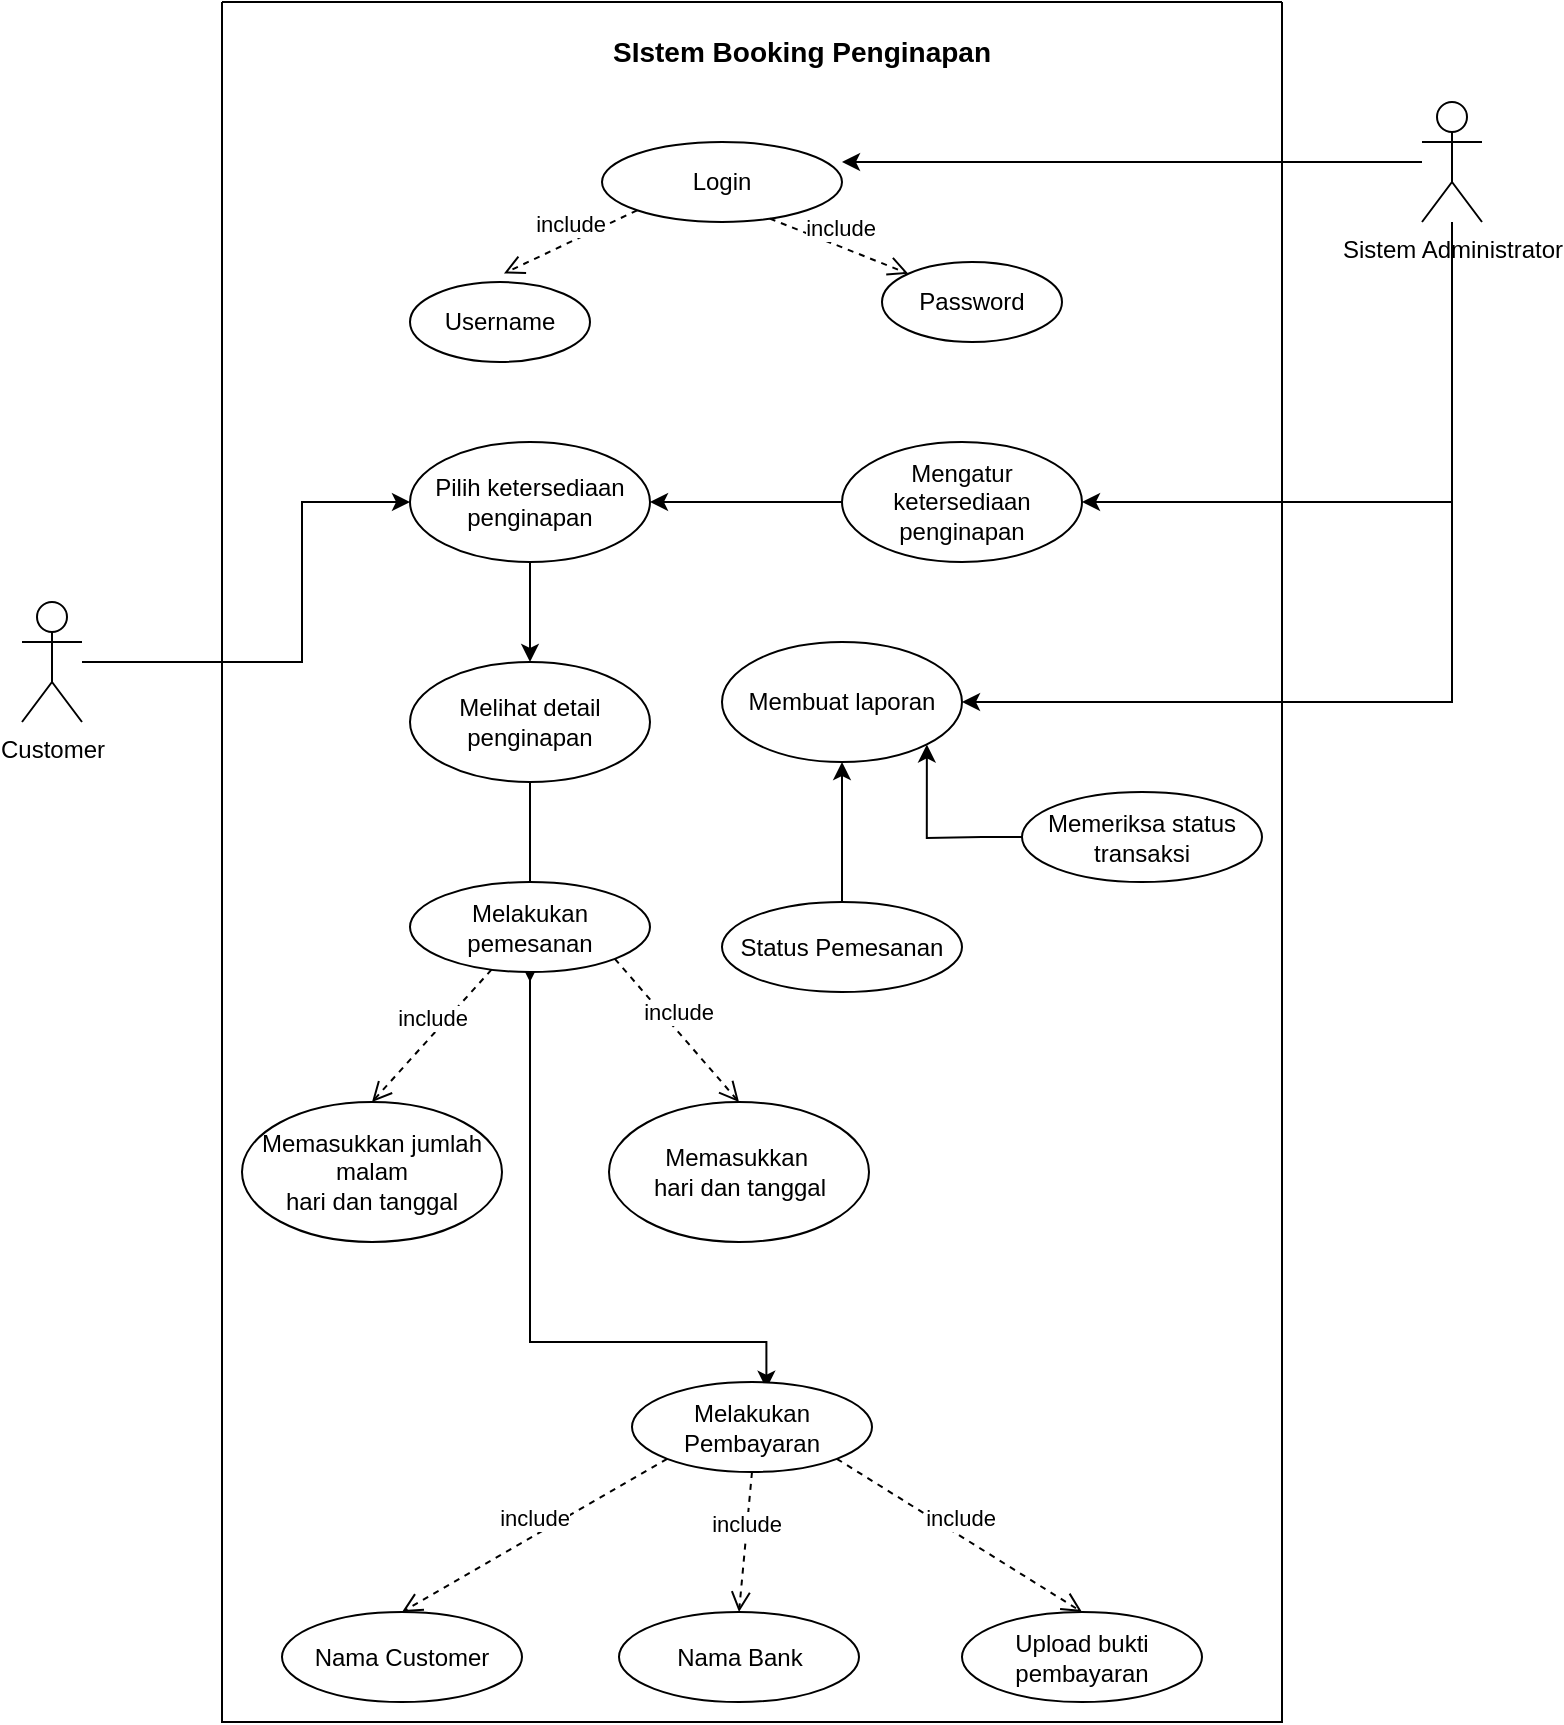 <mxfile version="15.7.3" type="github">
  <diagram id="5w2Dj1mCmY0rpLRGhdr2" name="Page-1">
    <mxGraphModel dx="1542" dy="860" grid="1" gridSize="10" guides="1" tooltips="1" connect="1" arrows="1" fold="1" page="1" pageScale="1" pageWidth="827" pageHeight="1169" math="0" shadow="0">
      <root>
        <mxCell id="0" />
        <mxCell id="1" parent="0" />
        <mxCell id="YnXqTPXDmDKX_PHMFjBG-22" style="edgeStyle=orthogonalEdgeStyle;rounded=0;orthogonalLoop=1;jettySize=auto;html=1;entryX=0;entryY=0.5;entryDx=0;entryDy=0;" edge="1" parent="1" source="YnXqTPXDmDKX_PHMFjBG-1" target="YnXqTPXDmDKX_PHMFjBG-2">
          <mxGeometry relative="1" as="geometry">
            <Array as="points">
              <mxPoint x="180" y="400" />
              <mxPoint x="180" y="320" />
            </Array>
          </mxGeometry>
        </mxCell>
        <mxCell id="YnXqTPXDmDKX_PHMFjBG-1" value="Customer" style="shape=umlActor;verticalLabelPosition=bottom;verticalAlign=top;html=1;outlineConnect=0;" vertex="1" parent="1">
          <mxGeometry x="40" y="370" width="30" height="60" as="geometry" />
        </mxCell>
        <mxCell id="YnXqTPXDmDKX_PHMFjBG-5" value="" style="swimlane;startSize=0;" vertex="1" parent="1">
          <mxGeometry x="140" y="70" width="530" height="860" as="geometry" />
        </mxCell>
        <mxCell id="YnXqTPXDmDKX_PHMFjBG-70" style="edgeStyle=orthogonalEdgeStyle;rounded=0;orthogonalLoop=1;jettySize=auto;html=1;entryX=0.56;entryY=0.075;entryDx=0;entryDy=0;entryPerimeter=0;" edge="1" parent="YnXqTPXDmDKX_PHMFjBG-5" source="YnXqTPXDmDKX_PHMFjBG-8" target="YnXqTPXDmDKX_PHMFjBG-69">
          <mxGeometry relative="1" as="geometry">
            <Array as="points">
              <mxPoint x="154" y="670" />
              <mxPoint x="272" y="670" />
            </Array>
          </mxGeometry>
        </mxCell>
        <mxCell id="YnXqTPXDmDKX_PHMFjBG-11" value="&lt;b&gt;&lt;font style=&quot;font-size: 14px&quot;&gt;SIstem Booking Penginapan&lt;/font&gt;&lt;/b&gt;" style="text;html=1;strokeColor=none;fillColor=none;align=center;verticalAlign=middle;whiteSpace=wrap;rounded=0;" vertex="1" parent="YnXqTPXDmDKX_PHMFjBG-5">
          <mxGeometry x="150" y="10" width="280" height="30" as="geometry" />
        </mxCell>
        <mxCell id="YnXqTPXDmDKX_PHMFjBG-2" value="Pilih ketersediaan penginapan" style="ellipse;whiteSpace=wrap;html=1;" vertex="1" parent="YnXqTPXDmDKX_PHMFjBG-5">
          <mxGeometry x="94" y="220" width="120" height="60" as="geometry" />
        </mxCell>
        <mxCell id="YnXqTPXDmDKX_PHMFjBG-3" value="Melihat detail penginapan" style="ellipse;whiteSpace=wrap;html=1;" vertex="1" parent="YnXqTPXDmDKX_PHMFjBG-5">
          <mxGeometry x="94" y="330" width="120" height="60" as="geometry" />
        </mxCell>
        <mxCell id="YnXqTPXDmDKX_PHMFjBG-18" value="" style="edgeStyle=orthogonalEdgeStyle;rounded=0;orthogonalLoop=1;jettySize=auto;html=1;" edge="1" parent="YnXqTPXDmDKX_PHMFjBG-5" source="YnXqTPXDmDKX_PHMFjBG-2" target="YnXqTPXDmDKX_PHMFjBG-3">
          <mxGeometry relative="1" as="geometry" />
        </mxCell>
        <mxCell id="YnXqTPXDmDKX_PHMFjBG-20" style="edgeStyle=orthogonalEdgeStyle;rounded=0;orthogonalLoop=1;jettySize=auto;html=1;exitX=0.5;exitY=1;exitDx=0;exitDy=0;startArrow=none;" edge="1" parent="YnXqTPXDmDKX_PHMFjBG-5" source="YnXqTPXDmDKX_PHMFjBG-8">
          <mxGeometry relative="1" as="geometry">
            <mxPoint x="154" y="490" as="targetPoint" />
          </mxGeometry>
        </mxCell>
        <mxCell id="YnXqTPXDmDKX_PHMFjBG-23" value="Login" style="ellipse;whiteSpace=wrap;html=1;" vertex="1" parent="YnXqTPXDmDKX_PHMFjBG-5">
          <mxGeometry x="190" y="70" width="120" height="40" as="geometry" />
        </mxCell>
        <mxCell id="YnXqTPXDmDKX_PHMFjBG-36" value="Password" style="ellipse;whiteSpace=wrap;html=1;" vertex="1" parent="YnXqTPXDmDKX_PHMFjBG-5">
          <mxGeometry x="330" y="130" width="90" height="40" as="geometry" />
        </mxCell>
        <mxCell id="YnXqTPXDmDKX_PHMFjBG-40" value="include" style="html=1;verticalAlign=bottom;endArrow=open;dashed=1;endSize=8;rounded=0;entryX=0;entryY=0;entryDx=0;entryDy=0;exitX=0.699;exitY=0.957;exitDx=0;exitDy=0;exitPerimeter=0;" edge="1" parent="YnXqTPXDmDKX_PHMFjBG-5" source="YnXqTPXDmDKX_PHMFjBG-23" target="YnXqTPXDmDKX_PHMFjBG-36">
          <mxGeometry relative="1" as="geometry">
            <mxPoint x="255" y="420" as="sourcePoint" />
            <mxPoint x="175" y="420" as="targetPoint" />
          </mxGeometry>
        </mxCell>
        <mxCell id="YnXqTPXDmDKX_PHMFjBG-35" value="Username" style="ellipse;whiteSpace=wrap;html=1;" vertex="1" parent="YnXqTPXDmDKX_PHMFjBG-5">
          <mxGeometry x="94" y="140" width="90" height="40" as="geometry" />
        </mxCell>
        <mxCell id="YnXqTPXDmDKX_PHMFjBG-44" value="include" style="html=1;verticalAlign=bottom;endArrow=open;dashed=1;endSize=8;rounded=0;exitX=0;exitY=1;exitDx=0;exitDy=0;entryX=0.522;entryY=-0.107;entryDx=0;entryDy=0;entryPerimeter=0;" edge="1" parent="YnXqTPXDmDKX_PHMFjBG-5" source="YnXqTPXDmDKX_PHMFjBG-23" target="YnXqTPXDmDKX_PHMFjBG-35">
          <mxGeometry relative="1" as="geometry">
            <mxPoint x="220" y="240" as="sourcePoint" />
            <mxPoint x="140" y="240" as="targetPoint" />
          </mxGeometry>
        </mxCell>
        <mxCell id="YnXqTPXDmDKX_PHMFjBG-67" value="Memasukkan jumlah malam&lt;br&gt;hari dan tanggal" style="ellipse;whiteSpace=wrap;html=1;" vertex="1" parent="YnXqTPXDmDKX_PHMFjBG-5">
          <mxGeometry x="10" y="550" width="130" height="70" as="geometry" />
        </mxCell>
        <mxCell id="YnXqTPXDmDKX_PHMFjBG-68" value="include" style="html=1;verticalAlign=bottom;endArrow=open;dashed=1;endSize=8;rounded=0;entryX=0.5;entryY=0;entryDx=0;entryDy=0;" edge="1" parent="YnXqTPXDmDKX_PHMFjBG-5" source="YnXqTPXDmDKX_PHMFjBG-8" target="YnXqTPXDmDKX_PHMFjBG-67">
          <mxGeometry relative="1" as="geometry">
            <mxPoint x="310" y="560" as="sourcePoint" />
            <mxPoint x="230" y="560" as="targetPoint" />
          </mxGeometry>
        </mxCell>
        <mxCell id="YnXqTPXDmDKX_PHMFjBG-69" value="Melakukan Pembayaran" style="ellipse;whiteSpace=wrap;html=1;" vertex="1" parent="YnXqTPXDmDKX_PHMFjBG-5">
          <mxGeometry x="205" y="690" width="120" height="45" as="geometry" />
        </mxCell>
        <mxCell id="YnXqTPXDmDKX_PHMFjBG-75" value="Nama Customer" style="ellipse;whiteSpace=wrap;html=1;" vertex="1" parent="YnXqTPXDmDKX_PHMFjBG-5">
          <mxGeometry x="30" y="805" width="120" height="45" as="geometry" />
        </mxCell>
        <mxCell id="YnXqTPXDmDKX_PHMFjBG-76" value="Nama Bank" style="ellipse;whiteSpace=wrap;html=1;" vertex="1" parent="YnXqTPXDmDKX_PHMFjBG-5">
          <mxGeometry x="198.5" y="805" width="120" height="45" as="geometry" />
        </mxCell>
        <mxCell id="YnXqTPXDmDKX_PHMFjBG-77" value="Upload bukti pembayaran" style="ellipse;whiteSpace=wrap;html=1;" vertex="1" parent="YnXqTPXDmDKX_PHMFjBG-5">
          <mxGeometry x="370" y="805" width="120" height="45" as="geometry" />
        </mxCell>
        <mxCell id="YnXqTPXDmDKX_PHMFjBG-78" value="include" style="html=1;verticalAlign=bottom;endArrow=open;dashed=1;endSize=8;rounded=0;exitX=0;exitY=1;exitDx=0;exitDy=0;entryX=0.5;entryY=0;entryDx=0;entryDy=0;" edge="1" parent="YnXqTPXDmDKX_PHMFjBG-5" source="YnXqTPXDmDKX_PHMFjBG-69" target="YnXqTPXDmDKX_PHMFjBG-75">
          <mxGeometry relative="1" as="geometry">
            <mxPoint x="290" y="750" as="sourcePoint" />
            <mxPoint x="210" y="750" as="targetPoint" />
          </mxGeometry>
        </mxCell>
        <mxCell id="YnXqTPXDmDKX_PHMFjBG-79" value="include" style="html=1;verticalAlign=bottom;endArrow=open;dashed=1;endSize=8;rounded=0;exitX=1;exitY=1;exitDx=0;exitDy=0;entryX=0.5;entryY=0;entryDx=0;entryDy=0;" edge="1" parent="YnXqTPXDmDKX_PHMFjBG-5" source="YnXqTPXDmDKX_PHMFjBG-69" target="YnXqTPXDmDKX_PHMFjBG-77">
          <mxGeometry relative="1" as="geometry">
            <mxPoint x="290" y="750" as="sourcePoint" />
            <mxPoint x="210" y="750" as="targetPoint" />
          </mxGeometry>
        </mxCell>
        <mxCell id="YnXqTPXDmDKX_PHMFjBG-80" value="include" style="html=1;verticalAlign=bottom;endArrow=open;dashed=1;endSize=8;rounded=0;exitX=0.5;exitY=1;exitDx=0;exitDy=0;entryX=0.5;entryY=0;entryDx=0;entryDy=0;" edge="1" parent="YnXqTPXDmDKX_PHMFjBG-5" source="YnXqTPXDmDKX_PHMFjBG-69" target="YnXqTPXDmDKX_PHMFjBG-76">
          <mxGeometry relative="1" as="geometry">
            <mxPoint x="290" y="750" as="sourcePoint" />
            <mxPoint x="240" y="770" as="targetPoint" />
          </mxGeometry>
        </mxCell>
        <mxCell id="YnXqTPXDmDKX_PHMFjBG-91" value="" style="edgeStyle=orthogonalEdgeStyle;rounded=0;orthogonalLoop=1;jettySize=auto;html=1;" edge="1" parent="YnXqTPXDmDKX_PHMFjBG-5" source="YnXqTPXDmDKX_PHMFjBG-85" target="YnXqTPXDmDKX_PHMFjBG-87">
          <mxGeometry relative="1" as="geometry" />
        </mxCell>
        <mxCell id="YnXqTPXDmDKX_PHMFjBG-85" value="Status Pemesanan" style="ellipse;whiteSpace=wrap;html=1;" vertex="1" parent="YnXqTPXDmDKX_PHMFjBG-5">
          <mxGeometry x="250" y="450" width="120" height="45" as="geometry" />
        </mxCell>
        <mxCell id="YnXqTPXDmDKX_PHMFjBG-96" style="edgeStyle=orthogonalEdgeStyle;rounded=0;orthogonalLoop=1;jettySize=auto;html=1;entryX=1;entryY=0.5;entryDx=0;entryDy=0;fontSize=14;" edge="1" parent="YnXqTPXDmDKX_PHMFjBG-5" source="YnXqTPXDmDKX_PHMFjBG-86" target="YnXqTPXDmDKX_PHMFjBG-2">
          <mxGeometry relative="1" as="geometry" />
        </mxCell>
        <mxCell id="YnXqTPXDmDKX_PHMFjBG-86" value="Mengatur ketersediaan penginapan" style="ellipse;whiteSpace=wrap;html=1;" vertex="1" parent="YnXqTPXDmDKX_PHMFjBG-5">
          <mxGeometry x="310" y="220" width="120" height="60" as="geometry" />
        </mxCell>
        <mxCell id="YnXqTPXDmDKX_PHMFjBG-87" value="Membuat laporan" style="ellipse;whiteSpace=wrap;html=1;" vertex="1" parent="YnXqTPXDmDKX_PHMFjBG-5">
          <mxGeometry x="250" y="320" width="120" height="60" as="geometry" />
        </mxCell>
        <mxCell id="YnXqTPXDmDKX_PHMFjBG-95" style="edgeStyle=orthogonalEdgeStyle;rounded=0;orthogonalLoop=1;jettySize=auto;html=1;entryX=1;entryY=1;entryDx=0;entryDy=0;" edge="1" parent="YnXqTPXDmDKX_PHMFjBG-5" source="YnXqTPXDmDKX_PHMFjBG-93" target="YnXqTPXDmDKX_PHMFjBG-87">
          <mxGeometry relative="1" as="geometry">
            <Array as="points">
              <mxPoint x="380" y="418" />
              <mxPoint x="353" y="418" />
            </Array>
          </mxGeometry>
        </mxCell>
        <mxCell id="YnXqTPXDmDKX_PHMFjBG-93" value="Memeriksa status transaksi" style="ellipse;whiteSpace=wrap;html=1;" vertex="1" parent="YnXqTPXDmDKX_PHMFjBG-5">
          <mxGeometry x="400" y="395" width="120" height="45" as="geometry" />
        </mxCell>
        <mxCell id="YnXqTPXDmDKX_PHMFjBG-8" value="Melakukan pemesanan" style="ellipse;whiteSpace=wrap;html=1;" vertex="1" parent="YnXqTPXDmDKX_PHMFjBG-5">
          <mxGeometry x="94" y="440" width="120" height="45" as="geometry" />
        </mxCell>
        <mxCell id="YnXqTPXDmDKX_PHMFjBG-99" value="" style="edgeStyle=orthogonalEdgeStyle;rounded=0;orthogonalLoop=1;jettySize=auto;html=1;exitX=0.5;exitY=1;exitDx=0;exitDy=0;endArrow=none;" edge="1" parent="YnXqTPXDmDKX_PHMFjBG-5" source="YnXqTPXDmDKX_PHMFjBG-3" target="YnXqTPXDmDKX_PHMFjBG-8">
          <mxGeometry relative="1" as="geometry">
            <mxPoint x="294" y="460" as="sourcePoint" />
            <mxPoint x="294" y="560" as="targetPoint" />
          </mxGeometry>
        </mxCell>
        <mxCell id="YnXqTPXDmDKX_PHMFjBG-100" value="Memasukkan&amp;nbsp;&lt;br&gt;hari dan tanggal" style="ellipse;whiteSpace=wrap;html=1;" vertex="1" parent="YnXqTPXDmDKX_PHMFjBG-5">
          <mxGeometry x="193.5" y="550" width="130" height="70" as="geometry" />
        </mxCell>
        <mxCell id="YnXqTPXDmDKX_PHMFjBG-101" value="include" style="html=1;verticalAlign=bottom;endArrow=open;dashed=1;endSize=8;rounded=0;entryX=0.5;entryY=0;entryDx=0;entryDy=0;exitX=1;exitY=1;exitDx=0;exitDy=0;" edge="1" parent="YnXqTPXDmDKX_PHMFjBG-5" source="YnXqTPXDmDKX_PHMFjBG-8" target="YnXqTPXDmDKX_PHMFjBG-100">
          <mxGeometry relative="1" as="geometry">
            <mxPoint x="149.448" y="494.328" as="sourcePoint" />
            <mxPoint x="85.0" y="590" as="targetPoint" />
          </mxGeometry>
        </mxCell>
        <mxCell id="YnXqTPXDmDKX_PHMFjBG-45" style="edgeStyle=orthogonalEdgeStyle;rounded=0;orthogonalLoop=1;jettySize=auto;html=1;entryX=1;entryY=0.5;entryDx=0;entryDy=0;" edge="1" parent="1" source="YnXqTPXDmDKX_PHMFjBG-12">
          <mxGeometry relative="1" as="geometry">
            <mxPoint x="450" y="150.0" as="targetPoint" />
          </mxGeometry>
        </mxCell>
        <mxCell id="YnXqTPXDmDKX_PHMFjBG-84" style="edgeStyle=orthogonalEdgeStyle;rounded=0;orthogonalLoop=1;jettySize=auto;html=1;" edge="1" parent="1" source="YnXqTPXDmDKX_PHMFjBG-12" target="YnXqTPXDmDKX_PHMFjBG-86">
          <mxGeometry relative="1" as="geometry">
            <Array as="points">
              <mxPoint x="755" y="320" />
            </Array>
          </mxGeometry>
        </mxCell>
        <mxCell id="YnXqTPXDmDKX_PHMFjBG-92" style="edgeStyle=orthogonalEdgeStyle;rounded=0;orthogonalLoop=1;jettySize=auto;html=1;entryX=1;entryY=0.5;entryDx=0;entryDy=0;" edge="1" parent="1" source="YnXqTPXDmDKX_PHMFjBG-12" target="YnXqTPXDmDKX_PHMFjBG-87">
          <mxGeometry relative="1" as="geometry">
            <Array as="points">
              <mxPoint x="755" y="420" />
            </Array>
          </mxGeometry>
        </mxCell>
        <mxCell id="YnXqTPXDmDKX_PHMFjBG-12" value="Sistem Administrator" style="shape=umlActor;verticalLabelPosition=bottom;verticalAlign=top;html=1;outlineConnect=0;" vertex="1" parent="1">
          <mxGeometry x="740" y="120" width="30" height="60" as="geometry" />
        </mxCell>
      </root>
    </mxGraphModel>
  </diagram>
</mxfile>
